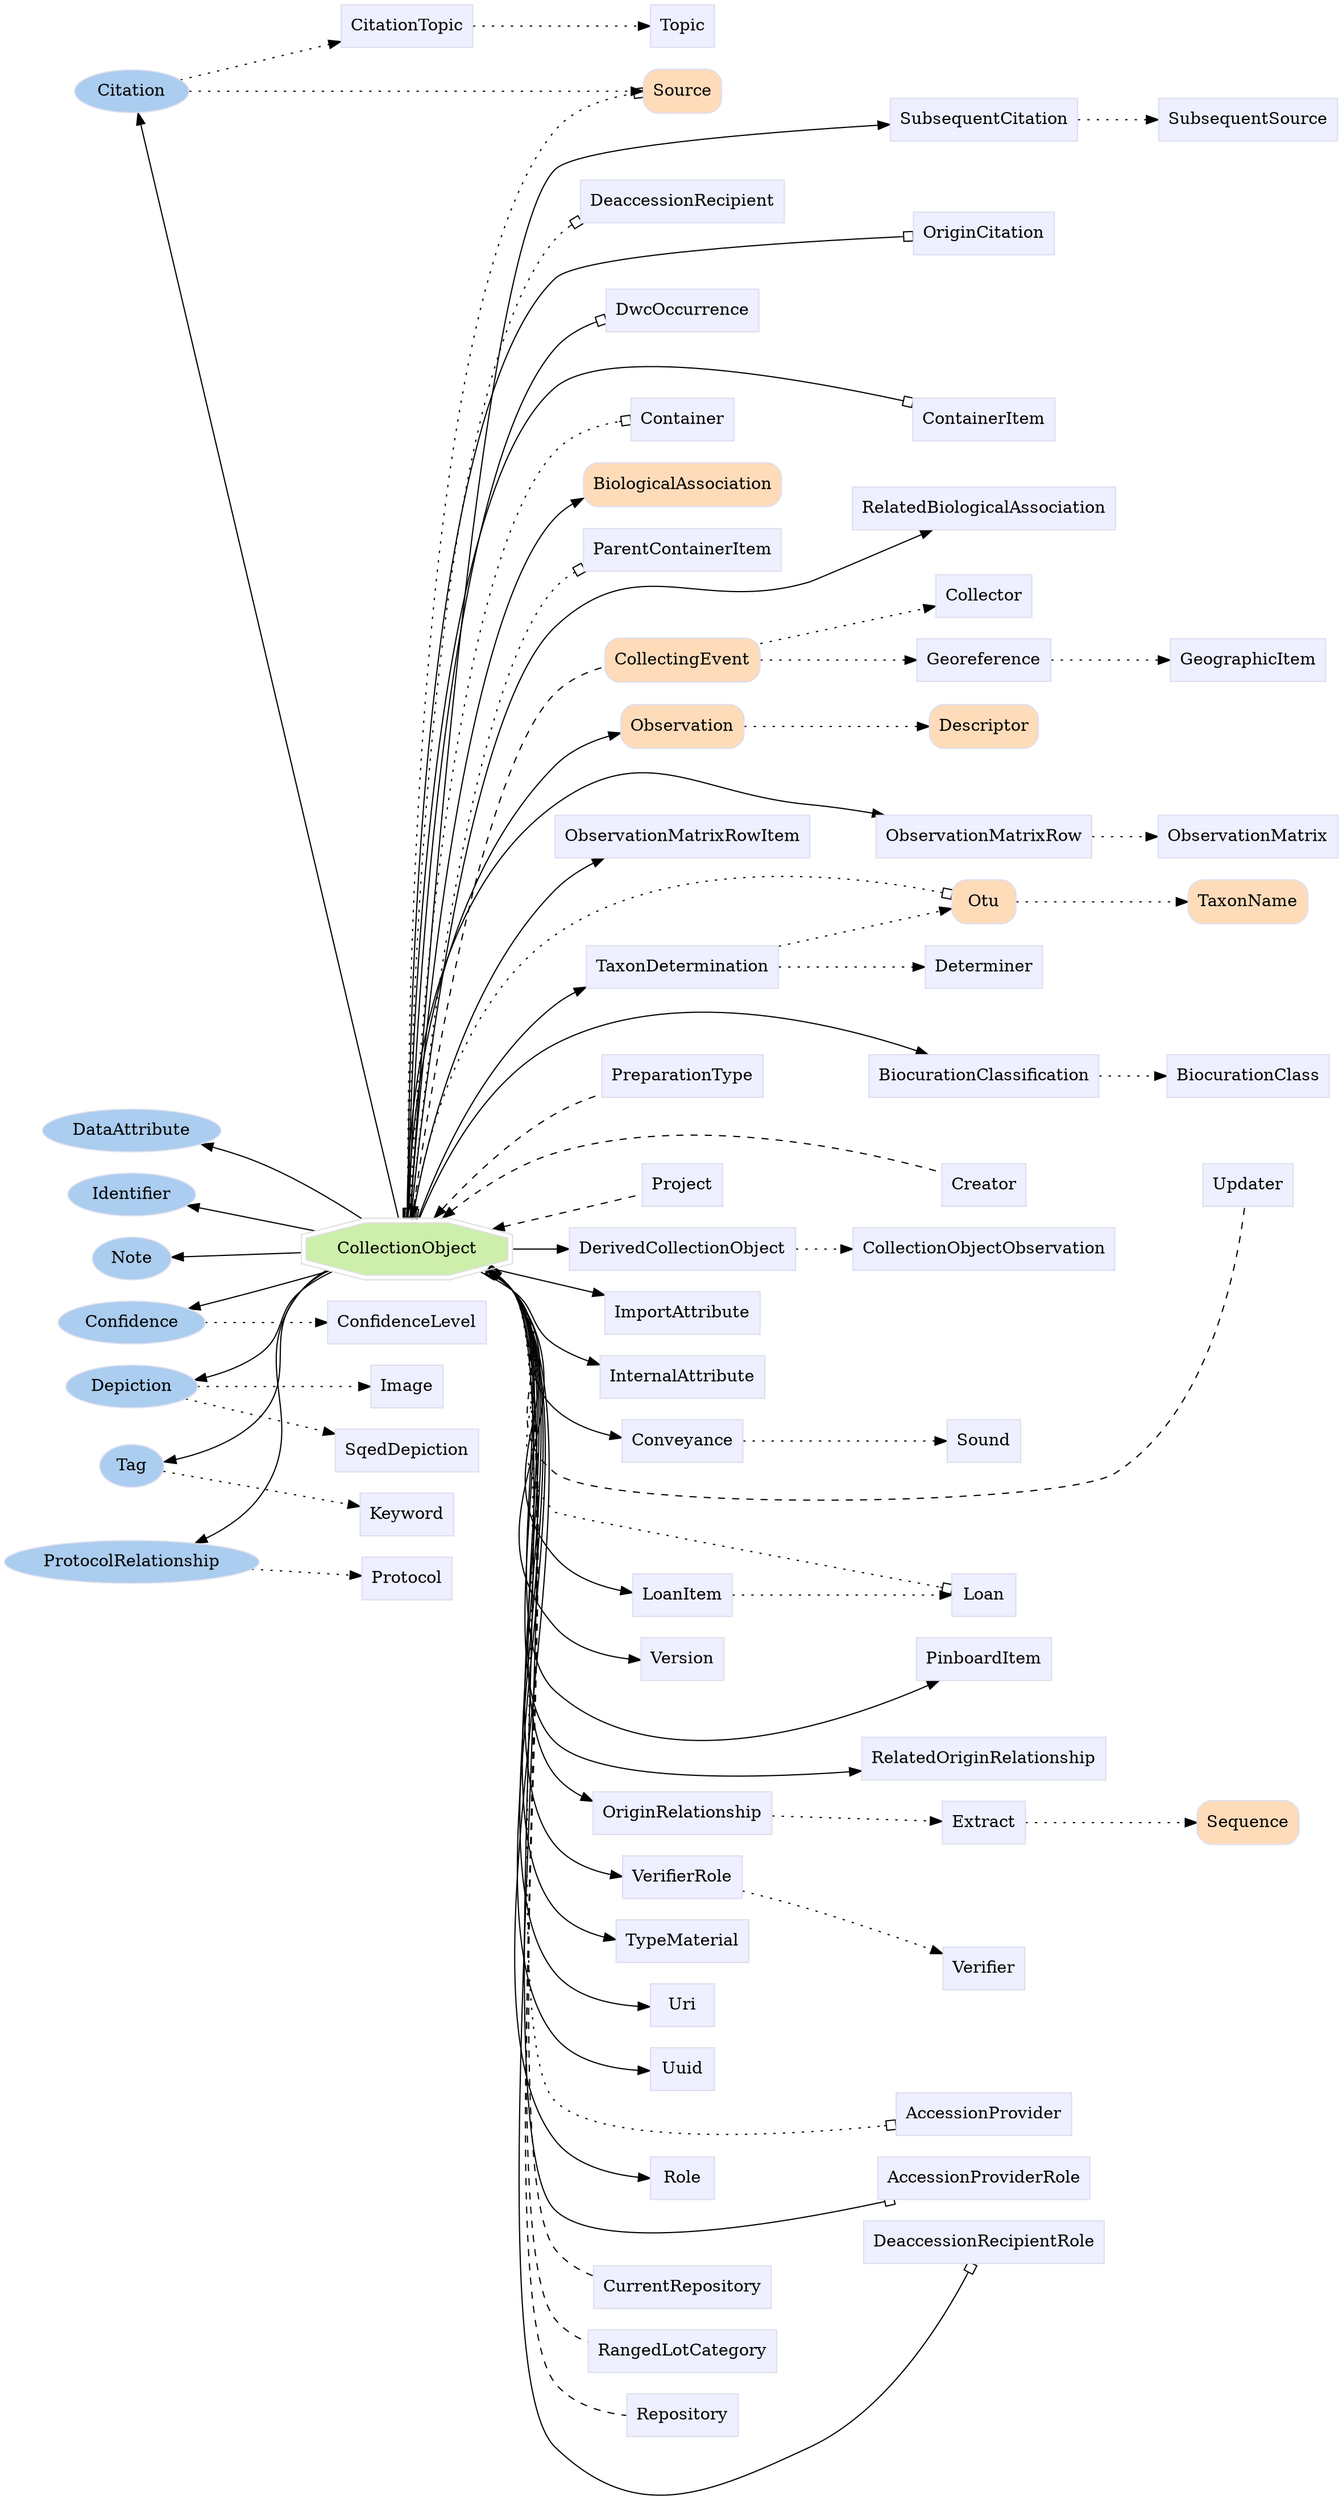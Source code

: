 digraph CollectionObject {
	graph [bb="0,0,956.59,2093.3",
		label="",
		outputorder=edgesfirst,
		rankdir=LR
	];
	node [label="\N"];
	subgraph annotator_cluster {
		graph [rank=min];
		Citation	[color="#dddeee",
			fillcolor="#abcdef",
			group=annotator,
			height=0.5,
			href="/develop/Data/models.html#citation",
			label=Citation,
			pos="88.713,2020.3",
			shape=oval,
			style=filled,
			target=_top,
			width=1.1279];
		Confidence	[color="#dddeee",
			fillcolor="#abcdef",
			group=annotator,
			height=0.5,
			href="/develop/Data/models.html#confidence",
			label=Confidence,
			pos="88.713,986.28",
			shape=oval,
			style=filled,
			target=_top,
			width=1.4833];
		DataAttribute	[color="#dddeee",
			fillcolor="#abcdef",
			group=annotator,
			height=0.5,
			href="/develop/Data/models.html#data-attribute",
			label=DataAttribute,
			pos="88.713,1148.3",
			shape=oval,
			style=filled,
			target=_top,
			width=1.7108];
		Depiction	[color="#dddeee",
			fillcolor="#abcdef",
			group=annotator,
			height=0.5,
			href="/develop/Data/models.html#depiction",
			label=Depiction,
			pos="88.713,932.28",
			shape=oval,
			style=filled,
			target=_top,
			width=1.3127];
		Identifier	[color="#dddeee",
			fillcolor="#abcdef",
			group=annotator,
			height=0.5,
			href="/develop/Data/models.html#identifier",
			label=Identifier,
			pos="88.713,1094.3",
			shape=oval,
			style=filled,
			target=_top,
			width=1.2558];
		Tag	[color="#dddeee",
			fillcolor="#abcdef",
			group=annotator,
			height=0.5,
			href="/develop/Data/models.html#tag",
			label=Tag,
			pos="88.713,865.28",
			shape=oval,
			style=filled,
			target=_top,
			width=0.75];
		Note	[color="#dddeee",
			fillcolor="#abcdef",
			group=annotator,
			height=0.5,
			href="/develop/Data/models.html#note",
			label=Note,
			pos="88.713,1040.3",
			shape=oval,
			style=filled,
			target=_top,
			width=0.80088];
		ProtocolRelationship	[color="#dddeee",
			fillcolor="#abcdef",
			group=annotator,
			height=0.5,
			href="/develop/Data/models.html#protocol-relationship",
			label=ProtocolRelationship,
			pos="88.713,784.28",
			shape=oval,
			style=filled,
			target=_top,
			width=2.4643];
	}
	subgraph core {
		CollectionObject	[color="#dedede",
			fillcolor="#cdefab",
			group=target,
			height=0.61111,
			href="/develop/Data/models.html#collection-object",
			label=CollectionObject,
			pos="297.38,1044.3",
			shape=doubleoctagon,
			style=filled,
			target=_top,
			width=2.3321];
		BiologicalAssociation	[color="#dddeee",
			fillcolor="#fedcba",
			group=core,
			height=0.51389,
			href="/develop/Data/models.html#biological-association",
			label=BiologicalAssociation,
			pos="502.59,1688.3",
			shape=Mrecord,
			style=filled,
			target=_top,
			width=1.8889];
		CollectingEvent	[color="#dddeee",
			fillcolor="#fedcba",
			group=core,
			height=0.51389,
			href="/develop/Data/models.html#collecting-event",
			label=CollectingEvent,
			pos="502.59,1540.3",
			shape=Mrecord,
			style=filled,
			target=_top,
			width=1.441];
		Observation	[color="#dddeee",
			fillcolor="#fedcba",
			group=core,
			height=0.51389,
			href="/develop/Data/models.html#observation",
			label=Observation,
			pos="502.59,1485.3",
			shape=Mrecord,
			style=filled,
			target=_top,
			width=1.1389];
		Descriptor	[color="#dddeee",
			fillcolor="#fedcba",
			group=core,
			height=0.51389,
			href="/develop/Data/models.html#descriptor",
			label=Descriptor,
			pos="712.47,1485.3",
			shape=Mrecord,
			style=filled,
			target=_top,
			width=1.0139];
		Otu	[color="#dddeee",
			fillcolor="#fedcba",
			group=core,
			height=0.51389,
			href="/develop/Data/models.html#otu",
			label=Otu,
			pos="712.47,1337.3",
			shape=Mrecord,
			style=filled,
			target=_top,
			width=0.75];
		Sequence	[color="#dddeee",
			fillcolor="#fedcba",
			group=core,
			height=0.51389,
			href="/develop/Data/models.html#sequence",
			label=Sequence,
			pos="896.84,560.28",
			shape=Mrecord,
			style=filled,
			target=_top,
			width=0.94097];
		Source	[color="#dddeee",
			fillcolor="#fedcba",
			group=core,
			height=0.51389,
			href="/develop/Data/models.html#source",
			label=Source,
			pos="502.59,2020.3",
			shape=Mrecord,
			style=filled,
			target=_top,
			width=0.75];
		TaxonName	[color="#dddeee",
			fillcolor="#fedcba",
			group=core,
			height=0.51389,
			href="/develop/Data/models.html#taxon-name",
			label=TaxonName,
			pos="896.84,1337.3",
			shape=Mrecord,
			style=filled,
			target=_top,
			width=1.1597];
	}
	subgraph supporting {
		BiocurationClassification	[color="#dddeee",
			fillcolor="#eeefff",
			group=supporting,
			height=0.5,
			href="/develop/Data/models.html#biocuration-classification",
			label=BiocurationClassification,
			pos="712.47,1190.3",
			shape=box,
			style=filled,
			target=_top,
			width=2.1389];
		BiocurationClass	[color="#dddeee",
			fillcolor="#eeefff",
			group=supporting,
			height=0.5,
			href="/develop/Data/models.html#biocuration-class",
			label=BiocurationClass,
			pos="896.84,1190.3",
			shape=box,
			style=filled,
			target=_top,
			width=1.5139];
		CitationTopic	[color="#dddeee",
			fillcolor="#eeefff",
			group=supporting,
			height=0.5,
			href="/develop/Data/models.html#citation-topic",
			label=CitationTopic,
			pos="297.38,2075.3",
			shape=box,
			style=filled,
			target=_top,
			width=1.2639];
		DerivedCollectionObject	[color="#dddeee",
			fillcolor="#eeefff",
			group=supporting,
			height=0.5,
			href="/develop/Data/models.html#derived-collection-object",
			label=DerivedCollectionObject,
			pos="502.59,1044.3",
			shape=box,
			style=filled,
			target=_top,
			width=2.1076];
		CollectionObjectObservation	[color="#dddeee",
			fillcolor="#eeefff",
			group=supporting,
			height=0.5,
			href="/develop/Data/models.html#collection-object-observation",
			label=CollectionObjectObservation,
			pos="712.47,1044.3",
			shape=box,
			style=filled,
			target=_top,
			width=2.4201];
		Collector	[color="#dddeee",
			fillcolor="#eeefff",
			group=supporting,
			height=0.5,
			href="/develop/Data/models.html#collector",
			label=Collector,
			pos="712.47,1594.3",
			shape=box,
			style=filled,
			target=_top,
			width=0.92014];
		ConfidenceLevel	[color="#dddeee",
			fillcolor="#eeefff",
			group=supporting,
			height=0.5,
			href="/develop/Data/models.html#confidence-level",
			label=ConfidenceLevel,
			pos="297.38,986.28",
			shape=box,
			style=filled,
			target=_top,
			width=1.5139];
		Conveyance	[color="#dddeee",
			fillcolor="#eeefff",
			group=supporting,
			height=0.5,
			href="/develop/Data/models.html#conveyance",
			label=Conveyance,
			pos="502.59,882.28",
			shape=box,
			style=filled,
			target=_top,
			width=1.1493];
		TaxonDetermination	[color="#dddeee",
			fillcolor="#eeefff",
			group=supporting,
			height=0.5,
			href="/develop/Data/models.html#taxon-determination",
			label=TaxonDetermination,
			pos="502.59,1282.3",
			shape=box,
			style=filled,
			target=_top,
			width=1.7951];
		Determiner	[color="#dddeee",
			fillcolor="#eeefff",
			group=supporting,
			height=0.5,
			href="/develop/Data/models.html#determiner",
			label=Determiner,
			pos="712.47,1282.3",
			shape=box,
			style=filled,
			target=_top,
			width=1.0868];
		OriginRelationship	[color="#dddeee",
			fillcolor="#eeefff",
			group=supporting,
			height=0.5,
			href="/develop/Data/models.html#origin-relationship",
			label=OriginRelationship,
			pos="502.59,568.28",
			shape=box,
			style=filled,
			target=_top,
			width=1.6597];
		Extract	[color="#dddeee",
			fillcolor="#eeefff",
			group=supporting,
			height=0.5,
			href="/develop/Data/models.html#extract",
			label=Extract,
			pos="712.47,560.28",
			shape=box,
			style=filled,
			target=_top,
			width=0.76389];
		Georeference	[color="#dddeee",
			fillcolor="#eeefff",
			group=supporting,
			height=0.5,
			href="/develop/Data/models.html#georeference",
			label=Georeference,
			pos="712.47,1540.3",
			shape=box,
			style=filled,
			target=_top,
			width=1.2326];
		GeographicItem	[color="#dddeee",
			fillcolor="#eeefff",
			group=supporting,
			height=0.5,
			href="/develop/Data/models.html#geographic-item",
			label=GeographicItem,
			pos="896.84,1540.3",
			shape=box,
			style=filled,
			target=_top,
			width=1.4514];
		Image	[color="#dddeee",
			fillcolor="#eeefff",
			group=supporting,
			height=0.5,
			href="/develop/Data/models.html#image",
			label=Image,
			pos="297.38,932.28",
			shape=box,
			style=filled,
			target=_top,
			width=0.75];
		ImportAttribute	[color="#dddeee",
			fillcolor="#eeefff",
			group=supporting,
			height=0.5,
			href="/develop/Data/models.html#import-attribute",
			label=ImportAttribute,
			pos="502.59,990.28",
			shape=box,
			style=filled,
			target=_top,
			width=1.4201];
		InternalAttribute	[color="#dddeee",
			fillcolor="#eeefff",
			group=supporting,
			height=0.5,
			href="/develop/Data/models.html#internal-attribute",
			label=InternalAttribute,
			pos="502.59,936.28",
			shape=box,
			style=filled,
			target=_top,
			width=1.4826];
		Keyword	[color="#dddeee",
			fillcolor="#eeefff",
			group=supporting,
			height=0.5,
			href="/develop/Data/models.html#keyword",
			label=Keyword,
			pos="297.38,824.28",
			shape=box,
			style=filled,
			target=_top,
			width=0.92014];
		LoanItem	[color="#dddeee",
			fillcolor="#eeefff",
			group=supporting,
			height=0.5,
			href="/develop/Data/models.html#loan-item",
			label=LoanItem,
			pos="502.59,752.28",
			shape=box,
			style=filled,
			target=_top,
			width=0.96181];
		Loan	[color="#dddeee",
			fillcolor="#eeefff",
			group=supporting,
			height=0.5,
			href="/develop/Data/models.html#loan",
			label=Loan,
			pos="712.47,752.28",
			shape=box,
			style=filled,
			target=_top,
			width=0.75];
		ObservationMatrixRow	[color="#dddeee",
			fillcolor="#eeefff",
			group=supporting,
			height=0.5,
			href="/develop/Data/models.html#observation-matrix-row",
			label=ObservationMatrixRow,
			pos="712.47,1392.3",
			shape=box,
			style=filled,
			target=_top,
			width=2.0139];
		ObservationMatrix	[color="#dddeee",
			fillcolor="#eeefff",
			group=supporting,
			height=0.5,
			href="/develop/Data/models.html#observation-matrix",
			label=ObservationMatrix,
			pos="896.84,1392.3",
			shape=box,
			style=filled,
			target=_top,
			width=1.6597];
		ObservationMatrixRowItem	[color="#dddeee",
			fillcolor="#eeefff",
			group=supporting,
			height=0.5,
			href="/develop/Data/models.html#observation-matrix-row-item",
			label=ObservationMatrixRowItem,
			pos="502.59,1392.3",
			shape=box,
			style=filled,
			target=_top,
			width=2.3681];
		PinboardItem	[color="#dddeee",
			fillcolor="#eeefff",
			group=supporting,
			height=0.5,
			href="/develop/Data/models.html#pinboard-item",
			label=PinboardItem,
			pos="712.47,698.28",
			shape=box,
			style=filled,
			target=_top,
			width=1.2535];
		Protocol	[color="#dddeee",
			fillcolor="#eeefff",
			group=supporting,
			height=0.5,
			href="/develop/Data/models.html#protocol",
			label=Protocol,
			pos="297.38,770.28",
			shape=box,
			style=filled,
			target=_top,
			width=0.85764];
		RelatedBiologicalAssociation	[color="#dddeee",
			fillcolor="#eeefff",
			group=supporting,
			height=0.5,
			href="/develop/Data/models.html#related-biological-association",
			label=RelatedBiologicalAssociation,
			pos="712.47,1668.3",
			shape=box,
			style=filled,
			target=_top,
			width=2.4618];
		RelatedOriginRelationship	[color="#dddeee",
			fillcolor="#eeefff",
			group=supporting,
			height=0.5,
			href="/develop/Data/models.html#related-origin-relationship",
			label=RelatedOriginRelationship,
			pos="712.47,614.28",
			shape=box,
			style=filled,
			target=_top,
			width=2.2326];
		Role	[color="#dddeee",
			fillcolor="#eeefff",
			group=supporting,
			height=0.5,
			href="/develop/Data/models.html#role",
			label=Role,
			pos="502.59,260.28",
			shape=box,
			style=filled,
			target=_top,
			width=0.75];
		Sound	[color="#dddeee",
			fillcolor="#eeefff",
			group=supporting,
			height=0.5,
			href="/develop/Data/models.html#sound",
			label=Sound,
			pos="712.47,882.28",
			shape=box,
			style=filled,
			target=_top,
			width=0.75];
		SqedDepiction	[color="#dddeee",
			fillcolor="#eeefff",
			group=supporting,
			height=0.5,
			href="/develop/Data/models.html#sqed-depiction",
			label=SqedDepiction,
			pos="297.38,878.28",
			shape=box,
			style=filled,
			target=_top,
			width=1.3368];
		SubsequentCitation	[color="#dddeee",
			fillcolor="#eeefff",
			group=supporting,
			height=0.5,
			href="/develop/Data/models.html#subsequent-citation",
			label=SubsequentCitation,
			pos="712.47,1996.3",
			shape=box,
			style=filled,
			target=_top,
			width=1.691];
		SubsequentSource	[color="#dddeee",
			fillcolor="#eeefff",
			group=supporting,
			height=0.5,
			href="/develop/Data/models.html#subsequent-source",
			label=SubsequentSource,
			pos="896.84,1996.3",
			shape=box,
			style=filled,
			target=_top,
			width=1.6076];
		Topic	[color="#dddeee",
			fillcolor="#eeefff",
			group=supporting,
			height=0.5,
			href="/develop/Data/models.html#topic",
			label=Topic,
			pos="502.59,2075.3",
			shape=box,
			style=filled,
			target=_top,
			width=0.75];
		TypeMaterial	[color="#dddeee",
			fillcolor="#eeefff",
			group=supporting,
			height=0.5,
			href="/develop/Data/models.html#type-material",
			label=TypeMaterial,
			pos="502.59,460.28",
			shape=box,
			style=filled,
			target=_top,
			width=1.2535];
		Uri	[color="#dddeee",
			fillcolor="#eeefff",
			group=supporting,
			height=0.5,
			href="/develop/Data/models.html#uri",
			label=Uri,
			pos="502.59,406.28",
			shape=box,
			style=filled,
			target=_top,
			width=0.75];
		Uuid	[color="#dddeee",
			fillcolor="#eeefff",
			group=supporting,
			height=0.5,
			href="/develop/Data/models.html#uuid",
			label=Uuid,
			pos="502.59,352.28",
			shape=box,
			style=filled,
			target=_top,
			width=0.75];
		VerifierRole	[color="#dddeee",
			fillcolor="#eeefff",
			group=supporting,
			height=0.5,
			href="/develop/Data/models.html#verifier-role",
			label=VerifierRole,
			pos="502.59,514.28",
			shape=box,
			style=filled,
			target=_top,
			width=1.1493];
		Verifier	[color="#dddeee",
			fillcolor="#eeefff",
			group=supporting,
			height=0.5,
			href="/develop/Data/models.html#verifier",
			label=Verifier,
			pos="712.47,437.28",
			shape=box,
			style=filled,
			target=_top,
			width=0.79514];
		Version	[color="#dddeee",
			fillcolor="#eeefff",
			group=supporting,
			height=0.5,
			href="/develop/Data/models.html#version",
			label=Version,
			pos="502.59,698.28",
			shape=box,
			style=filled,
			target=_top,
			width=0.79514];
		Creator	[color="#dddeee",
			fillcolor="#eeefff",
			group=supporting,
			height=0.5,
			href="/develop/Data/models.html#creator",
			label=Creator,
			pos="712.47,1098.3",
			shape=box,
			style=filled,
			target=_top,
			width=0.78472];
		CurrentRepository	[color="#dddeee",
			fillcolor="#eeefff",
			group=supporting,
			height=0.5,
			href="/develop/Data/models.html#current-repository",
			label=CurrentRepository,
			pos="502.59,168.28",
			shape=box,
			style=filled,
			target=_top,
			width=1.6181];
		PreparationType	[color="#dddeee",
			fillcolor="#eeefff",
			group=supporting,
			height=0.5,
			href="/develop/Data/models.html#preparation-type",
			label=PreparationType,
			pos="502.59,1190.3",
			shape=box,
			style=filled,
			target=_top,
			width=1.4722];
		Project	[color="#dddeee",
			fillcolor="#eeefff",
			group=supporting,
			height=0.5,
			href="/develop/Data/models.html#project",
			label=Project,
			pos="502.59,1098.3",
			shape=box,
			style=filled,
			target=_top,
			width=0.75347];
		RangedLotCategory	[color="#dddeee",
			fillcolor="#eeefff",
			group=supporting,
			height=0.5,
			href="/develop/Data/models.html#ranged-lot-category",
			label=RangedLotCategory,
			pos="502.59,114.28",
			shape=box,
			style=filled,
			target=_top,
			width=1.7431];
		Repository	[color="#dddeee",
			fillcolor="#eeefff",
			group=supporting,
			height=0.5,
			href="/develop/Data/models.html#repository",
			label=Repository,
			pos="502.59,60.282",
			shape=box,
			style=filled,
			target=_top,
			width=1.0451];
		Updater	[color="#dddeee",
			fillcolor="#eeefff",
			group=supporting,
			height=0.5,
			href="/develop/Data/models.html#updater",
			label=Updater,
			pos="896.84,1098.3",
			shape=box,
			style=filled,
			target=_top,
			width=0.82639];
		AccessionProvider	[color="#dddeee",
			fillcolor="#eeefff",
			group=supporting,
			height=0.5,
			href="/develop/Data/models.html#accession-provider",
			label=AccessionProvider,
			pos="712.47,314.28",
			shape=box,
			style=filled,
			target=_top,
			width=1.6389];
		AccessionProviderRole	[color="#dddeee",
			fillcolor="#eeefff",
			group=supporting,
			height=0.5,
			href="/develop/Data/models.html#accession-provider-role",
			label=AccessionProviderRole,
			pos="712.47,260.28",
			shape=box,
			style=filled,
			target=_top,
			width=1.9931];
		Container	[color="#dddeee",
			fillcolor="#eeefff",
			group=supporting,
			height=0.5,
			href="/develop/Data/models.html#container",
			label=Container,
			pos="502.59,1743.3",
			shape=box,
			style=filled,
			target=_top,
			width=0.96181];
		ContainerItem	[color="#dddeee",
			fillcolor="#eeefff",
			group=supporting,
			height=0.5,
			href="/develop/Data/models.html#container-item",
			label=ContainerItem,
			pos="712.47,1743.3",
			shape=box,
			style=filled,
			target=_top,
			width=1.316];
		DeaccessionRecipient	[color="#dddeee",
			fillcolor="#eeefff",
			group=supporting,
			height=0.5,
			href="/develop/Data/models.html#deaccession-recipient",
			label=DeaccessionRecipient,
			pos="502.59,1927.3",
			shape=box,
			style=filled,
			target=_top,
			width=1.8785];
		DeaccessionRecipientRole	[color="#dddeee",
			fillcolor="#eeefff",
			group=supporting,
			height=0.5,
			href="/develop/Data/models.html#deaccession-recipient-role",
			label=DeaccessionRecipientRole,
			pos="712.47,206.28",
			shape=box,
			style=filled,
			target=_top,
			width=2.2326];
		DwcOccurrence	[color="#dddeee",
			fillcolor="#eeefff",
			group=supporting,
			height=0.5,
			href="/develop/Data/models.html#dwc-occurrence",
			label=DwcOccurrence,
			pos="502.59,1835.3",
			shape=box,
			style=filled,
			target=_top,
			width=1.441];
		OriginCitation	[color="#dddeee",
			fillcolor="#eeefff",
			group=supporting,
			height=0.5,
			href="/develop/Data/models.html#origin-citation",
			label=OriginCitation,
			pos="712.47,1911.3",
			shape=box,
			style=filled,
			target=_top,
			width=1.316];
		ParentContainerItem	[color="#dddeee",
			fillcolor="#eeefff",
			group=supporting,
			height=0.5,
			href="/develop/Data/models.html#parent-container-item",
			label=ParentContainerItem,
			pos="502.59,1633.3",
			shape=box,
			style=filled,
			target=_top,
			width=1.7951];
	}
	Citation -> Source	[pos="e,475.11,2020.3 129.58,2020.3 209.08,2020.3 386.35,2020.3 463.97,2020.3",
		style=dotted];
	Citation -> CitationTopic	[pos="e,251.56,2063.4 124.31,2029.5 156.1,2037.9 203.78,2050.6 240.9,2060.5",
		style=dotted];
	Confidence -> ConfidenceLevel	[pos="e,242.71,986.28 142.4,986.28 169.53,986.28 202.86,986.28 231.56,986.28",
		style=dotted];
	Depiction -> Image	[pos="e,270.11,932.28 136.35,932.28 173.31,932.28 224.27,932.28 258.68,932.28",
		style=dotted];
	Depiction -> SqedDepiction	[pos="e,248.98,890.67 128.59,922.12 159.4,914.07 202.93,902.7 237.94,893.55",
		style=dotted];
	Tag -> Keyword	[pos="e,264.04,830.7 115.06,860.25 149.34,853.45 211.02,841.22 252.81,832.93",
		style=dotted];
	ProtocolRelationship -> Protocol	[pos="e,266.4,772.31 173.48,778.61 201.62,776.7 231.77,774.66 255.17,773.07",
		style=dotted];
	CollectionObject -> Citation	[pos="e,93.567,2002.1 291.69,1066.5 264.46,1195.1 126.92,1844.6 95.923,1991"];
	CollectionObject -> Confidence	[pos="e,130.54,997.74 237.64,1027.8 207.29,1019.3 170.61,1009 141.36,1000.8"];
	CollectionObject -> DataAttribute	[pos="e,136.13,1136.6 266.92,1066.7 243.62,1083.5 209.75,1106.2 177.43,1121.3 167.78,1125.8 157.2,1129.8 146.82,1133.2"];
	CollectionObject -> Depiction	[pos="e,132.6,939.29 237.68,1027.7 229.05,1023.8 220.66,1019 213.43,1013.3 190.82,995.37 200.55,976.52 177.43,959.28 167.45,951.84 155.4,\
946.43 143.47,942.5"];
	CollectionObject -> Identifier	[pos="e,128.1,1085 232.62,1059.7 202.56,1067 167.24,1075.5 139.23,1082.3"];
	CollectionObject -> Tag	[pos="e,114.53,870.8 234.55,1028.4 226.74,1024.4 219.4,1019.5 213.43,1013.3 178.3,976.87 211.26,942.91 177.43,905.28 163.78,890.1 143.22,\
880.3 125.44,874.21"];
	CollectionObject -> Note	[pos="e,118.02,1040.8 213.16,1042.7 184.24,1042.1 153.13,1041.5 129.38,1041"];
	CollectionObject -> ProtocolRelationship	[pos="e,130.39,800.51 233.44,1028.8 225.89,1024.8 218.93,1019.7 213.43,1013.3 161.79,952.96 222.98,903.33 177.43,838.28 168.1,824.96 154.33,\
814.29 140.46,806.07"];
	CollectionObject -> BiologicalAssociation	[pos="e,434.37,1673.7 299.72,1066.5 306.15,1165.7 336.87,1568.6 417.34,1660.3 419.66,1662.9 422.23,1665.3 424.99,1667.5"];
	CollectionObject -> CollectingEvent	[dir=back,
		pos="s,301.2,1066.6 302.71,1077.9 315.74,1174.2 357.37,1447.8 417.34,1512.3 426.16,1521.8 438.26,1528 450.55,1532.2",
		style=dashed];
	CollectionObject -> Observation	[pos="e,461.15,1477.5 298.37,1066.5 299.54,1133.8 312.05,1337.1 417.34,1452.3 426.2,1462 438.24,1468.8 450.45,1473.7"];
	CollectionObject -> Otu	[arrowhead=obox,
		arrowtail=obox,
		dir=both,
		pos="s,300.98,1066.8 e,685.31,1342.8 302.53,1077.1 311.73,1134.8 339.56,1253.5 417.34,1309.3 495.02,1365 615.42,1354.4 675.22,1344.6",
		style=dotted];
	CollectionObject -> Source	[arrowhead=obox,
		arrowtail=obox,
		dir=both,
		pos="s,298.21,1066.4 e,475.3,2017.1 298.18,1076.7 297.85,1225.4 303.49,1841 417.34,1987.3 428.96,2002.2 448.28,2010.4 465.49,2014.9",
		style=dotted];
	CollectionObject -> BiocurationClassification	[pos="e,666.91,1208.8 305.92,1066.7 320.4,1105.8 356.21,1185.1 417.34,1217.3 492.8,1257 594.31,1233.7 656.2,1212.5"];
	CollectionObject -> DerivedCollectionObject	[pos="e,426.31,1044.3 381.62,1044.3 392.6,1044.3 403.88,1044.3 414.92,1044.3"];
	CollectionObject -> Conveyance	[pos="e,461.14,887.4 360.16,1028.4 367.98,1024.4 375.33,1019.4 381.34,1013.3 415.5,978.28 382.36,943.47 417.34,909.28 426.34,900.49 438.21,\
894.56 450.19,890.56"];
	CollectionObject -> TaxonDetermination	[pos="e,438.59,1264 305.54,1066.5 320.04,1108.2 356.8,1198.8 417.34,1250.3 420.89,1253.3 424.76,1256.1 428.82,1258.6"];
	CollectionObject -> OriginRelationship	[pos="e,442.4,580.98 362.84,1029 369.96,1024.9 376.41,1019.8 381.34,1013.3 437.1,939.95 361.78,673.77 417.34,600.28 421.55,594.71 426.86,\
590.11 432.74,586.31"];
	CollectionObject -> ImportAttribute	[pos="e,451.13,1003.7 359.08,1028.2 384.65,1021.4 414.37,1013.5 440.03,1006.6"];
	CollectionObject -> InternalAttribute	[pos="e,448.77,947.53 356.48,1027.6 365.28,1023.7 373.89,1019 381.34,1013.3 403.1,996.66 395.19,979.38 417.34,963.28 423.68,958.68 430.83,\
954.84 438.22,951.64"];
	CollectionObject -> LoanItem	[pos="e,467.67,756.92 362.02,1028.9 369.37,1024.8 376.09,1019.7 381.34,1013.3 446.49,933.47 352.41,864.27 417.34,784.28 427.16,772.18 \
442.1,764.65 456.68,759.97"];
	CollectionObject -> Loan	[arrowhead=obox,
		arrowtail=obox,
		dir=both,
		pos="s,361.43,1028.9 e,685.08,758.16 370.25,1023.4 374.35,1020.5 378.11,1017.1 381.34,1013.3 436.97,947.2 357.72,884.79 417.34,822.28 \
421.85,817.55 597.61,777.76 675.24,760.37",
		style=dotted];
	CollectionObject -> ObservationMatrixRow	[pos="e,639.68,1409.5 302,1066.7 314.46,1140.9 358.09,1375.9 417.34,1419.3 449.93,1443.1 553.75,1427.4 628.82,1411.8"];
	CollectionObject -> ObservationMatrixRowItem	[pos="e,454.65,1374 301.84,1066.7 311.2,1120.9 341.64,1260.5 417.34,1346.3 425.03,1355 434.78,1362.4 444.9,1368.5"];
	CollectionObject -> PinboardItem	[pos="e,675.4,679.93 362.33,1029.1 369.63,1025 376.26,1019.8 381.34,1013.3 428.14,952.87 360.55,722.41 417.34,671.28 485.21,610.18 600.99,\
647.16 665.18,675.32"];
	CollectionObject -> RelatedBiologicalAssociation	[pos="e,677.1,1649.9 300.34,1066.5 308.72,1156.8 344.55,1494.4 417.34,1567.3 472.27,1622.3 514.68,1580 587.84,1606.3 603.51,1611.9 638.47,\
1629.6 667.23,1644.7"];
	CollectionObject -> RelatedOriginRelationship	[pos="e,631.85,608.61 362.39,1029.1 369.68,1025.1 376.29,1019.9 381.34,1013.3 432.81,946.13 356.72,693.3 417.34,634.28 445.38,606.99 544.85,\
605.16 620.42,608.12"];
	CollectionObject -> Role	[pos="e,475.34,262.77 363.07,1029.1 370.16,1025 376.53,1019.9 381.34,1013.3 476.05,883.8 322.98,422.02 417.34,292.28 428.29,277.23 447.25,\
269.26 464.42,265.04"];
	CollectionObject -> SubsequentCitation	[pos="e,651.37,1991.6 299.72,1066.7 307.85,1200.6 352.67,1888.8 417.34,1954.3 432.79,1969.9 558.1,1983.4 640.1,1990.6"];
	CollectionObject -> TypeMaterial	[pos="e,457.3,464.45 362.96,1029 370.06,1025 376.47,1019.8 381.34,1013.3 451.38,919.36 345.09,579.52 417.34,487.28 424.66,477.94 435.24,\
471.77 446.45,467.72"];
	CollectionObject -> Uri	[pos="e,475.12,407.24 363,1029.1 370.09,1025 376.49,1019.8 381.34,1013.3 458.21,909.52 338.03,535.19 417.34,433.28 428.38,419.1 446.92,\
412.24 463.81,408.97"];
	CollectionObject -> Uuid	[pos="e,475.1,353.22 363.03,1029.1 370.12,1025 376.51,1019.8 381.34,1013.3 465.04,899.67 330.97,490.88 417.34,379.28 428.34,365.07 446.88,\
358.21 463.78,354.95"];
	CollectionObject -> VerifierRole	[pos="e,460.86,517.67 362.91,1029 370.02,1024.9 376.44,1019.8 381.34,1013.3 444.55,929.2 352.15,623.84 417.34,541.28 425.44,531.03 437.46,\
524.61 449.9,520.6"];
	CollectionObject -> Version	[pos="e,473.83,699.69 362.21,1029 369.53,1024.9 376.19,1019.8 381.34,1013.3 461.32,912.07 334.98,824.56 417.34,725.28 428.5,711.83 446.37,\
705.01 462.79,701.57"];
	CollectionObject -> Creator	[dir=back,
		pos="s,321.61,1066.5 330.34,1073.9 352.81,1092.7 384.6,1115.2 417.34,1125.3 511.92,1154.4 631.07,1124.3 683.98,1107.7",
		style=dashed];
	CollectionObject -> CurrentRepository	[dir=back,
		pos="s,363.11,1029.2 372.5,1022.6 375.81,1019.9 378.8,1016.8 381.34,1013.3 487.7,867.02 311.38,346.83 417.34,200.28 424.03,191.03 433.76,\
184.45 444.25,179.77",
		style=dashed];
	CollectionObject -> PreparationType	[dir=back,
		pos="s,316.49,1066.3 323.9,1074.8 346.33,1100 381,1135.3 417.34,1158.3 427.13,1164.5 438.3,1169.7 449.23,1174.1",
		style=dashed];
	CollectionObject -> Project	[dir=back,
		pos="s,359.08,1060.4 370.16,1063.4 406.52,1073 448.46,1084.2 475,1091.2",
		style=dashed];
	CollectionObject -> RangedLotCategory	[dir=back,
		pos="s,363.13,1029.2 372.51,1022.7 375.82,1019.9 378.8,1016.8 381.34,1013.3 438.25,934.77 358.58,218.42 417.34,141.28 423.11,133.71 431.03,\
128.22 439.71,124.25",
		style=dashed];
	CollectionObject -> Repository	[dir=back,
		pos="s,363.14,1029.2 372.52,1022.7 375.82,1019.9 378.81,1016.8 381.34,1013.3 441.67,929.84 355.05,169.27 417.34,87.282 428.4,72.728 447.38,\
65.871 464.53,62.699",
		style=dashed];
	CollectionObject -> Updater	[dir=back,
		pos="s,361.2,1028.7 370.74,1022.8 374.62,1020 378.21,1016.9 381.34,1013.3 428.76,959.07 361.04,900.2 417.34,855.28 484,802.1 730.68,807.17 \
801.09,855.28 878.1,907.91 892.53,1033.2 895.22,1080.1",
		style=dashed];
	CollectionObject -> AccessionProvider	[arrowhead=obox,
		arrowtail=obox,
		dir=both,
		pos="s,363.06,1029.1 e,653.28,307.65 371.58,1023.3 375.25,1020.4 378.56,1017.1 381.34,1013.3 426.61,951.55 362.81,379.01 417.34,325.28 \
448.08,294.99 566.31,299.89 643.19,306.72",
		style=dotted];
	CollectionObject -> AccessionProviderRole	[arrowhead=obox,
		arrowtail=obox,
		dir=both,
		pos="s,363.09,1029.1 e,640.42,241.96 371.61,1023.4 375.27,1020.4 378.57,1017.1 381.34,1013.3 432.43,943.16 354.6,293.2 417.34,233.28 \
446.93,205.02 553.93,222.49 630.32,239.65"];
	CollectionObject -> Container	[arrowhead=obox,
		arrowtail=obox,
		dir=both,
		pos="s,299.32,1066.7 e,467.49,1740.6 299.82,1077.2 305.75,1198.4 332.22,1618.8 417.34,1716.3 427.52,1727.9 442.74,1734.6 457.45,1738.4",
		style=dotted];
	CollectionObject -> ContainerItem	[arrowhead=obox,
		arrowtail=obox,
		dir=both,
		pos="s,298.36,1066.5 e,674.81,1761.6 298.42,1076.9 299.32,1206.1 309.99,1679.1 417.34,1770.3 486.85,1829.3 601.76,1793.3 665.42,1765.8"];
	CollectionObject -> DeaccessionRecipient	[arrowhead=obox,
		arrowtail=obox,
		dir=both,
		pos="s,298.52,1066.6 e,434.8,1910.1 298.64,1077.1 300.37,1217.4 313.75,1765.4 417.34,1895.3 419.96,1898.6 422.95,1901.5 426.21,1904.1",
		style=dotted];
	CollectionObject -> DeaccessionRecipientRole	[arrowhead=obox,
		arrowtail=obox,
		dir=both,
		pos="s,363.15,1029.2 e,704.99,187.97 371.65,1023.4 375.3,1020.5 378.59,1017.1 381.34,1013.3 445.09,924.91 338.89,108.9 417.34,33.282 \
471.9,-19.308 520.46,-1.3858 587.84,33.282 647.3,63.875 684.51,137.8 701.19,178.41"];
	CollectionObject -> DwcOccurrence	[arrowhead=obox,
		arrowtail=obox,
		dir=both,
		pos="s,298.95,1066.8 e,450.25,1825.3 299.25,1076.9 303.34,1207.2 324.57,1688.9 417.34,1803.3 423.56,1810.9 431.83,1816.8 440.76,1821.2"];
	CollectionObject -> OriginCitation	[arrowhead=obox,
		arrowtail=obox,
		dir=both,
		pos="s,298.24,1066.5 e,664.78,1906.5 298.22,1076.8 298.24,1214.6 305.64,1748.2 417.34,1862.3 433.73,1879 573.99,1896.6 654.76,1905.4"];
	CollectionObject -> ParentContainerItem	[arrowhead=obox,
		arrowtail=obox,
		dir=both,
		pos="s,300.34,1066.7 e,437.7,1617.2 301.29,1076.9 311.39,1183.7 348.24,1520.7 417.34,1601.3 420.76,1605.3 424.72,1608.7 429.03,1611.8",
		style=dotted];
	BiologicalAssociation -> RelatedBiologicalAssociation	[pos="e,623.49,1676.7 571.08,1681.8 584.27,1680.5 598.36,1679.2 612.33,1677.8",
		style=invis];
	CollectingEvent -> Collector	[pos="e,679.03,1585.9 554.71,1553.6 589.44,1562.6 634.9,1574.4 667.91,1583",
		style=dotted];
	CollectingEvent -> Georeference	[pos="e,667.93,1540.3 554.71,1540.3 585.65,1540.3 625.1,1540.3 656.68,1540.3",
		style=dotted];
	Observation -> Descriptor	[pos="e,675.67,1485.3 543.67,1485.3 578.16,1485.3 627.98,1485.3 664.37,1485.3",
		style=dotted];
	Observation -> ObservationMatrix	[pos="e,836.62,1409.8 543.91,1475.7 567.24,1470.2 597.17,1463.2 623.84,1457.3 702.47,1439.7 722.92,1438.8 801.09,1419.3 809.11,1417.3 \
817.48,1415.1 825.78,1412.8",
		style=invis];
	Otu -> TaxonName	[pos="e,854.61,1337.3 739.6,1337.3 766.59,1337.3 809.44,1337.3 843.45,1337.3",
		style=dotted];
	Source -> SubsequentCitation	[pos="e,651.4,2003.2 529.92,2017.2 557.56,2014.1 602.22,2008.9 640.33,2004.5",
		style=invis];
	Source -> OriginCitation	[pos="e,676.34,1929.7 529.92,2006.5 564.16,1988.5 624.52,1956.9 666.18,1935",
		style=invis];
	BiocurationClassification -> BiocurationClass	[pos="e,842.03,1190.3 789.75,1190.3 803.34,1190.3 817.38,1190.3 830.63,1190.3",
		style=dotted];
	CitationTopic -> Topic	[pos="e,475.2,2075.3 343.23,2075.3 379.41,2075.3 429.71,2075.3 463.85,2075.3",
		style=dotted];
	DerivedCollectionObject -> CollectionObjectObservation	[pos="e,625.1,1044.3 578.93,1044.3 590.29,1044.3 602.14,1044.3 613.89,1044.3",
		style=dotted];
	Conveyance -> Sound	[pos="e,685.15,882.28 544.17,882.28 581.8,882.28 637.36,882.28 673.98,882.28",
		style=dotted];
	TaxonDetermination -> Otu	[pos="e,685.06,1330.3 567.66,1299.2 602.52,1308.5 644.43,1319.5 673.99,1327.4",
		style=dotted];
	TaxonDetermination -> Determiner	[pos="e,673.01,1282.3 567.66,1282.3 597.96,1282.3 633.59,1282.3 661.8,1282.3",
		style=dotted];
	OriginRelationship -> Extract	[pos="e,684.54,561.32 562.6,566.01 598.15,564.64 642.39,562.94 673.36,561.75",
		style=dotted];
	OriginRelationship -> RelatedOriginRelationship	[pos="e,631.73,596.64 562.6,581.34 580.65,585.33 600.93,589.82 620.58,594.17",
		style=invis];
	Extract -> Sequence	[pos="e,862.63,560.28 740.38,560.28 769.58,560.28 816.66,560.28 851.38,560.28",
		style=dotted];
	Georeference -> GeographicItem	[pos="e,844.42,1540.3 757.15,1540.3 779.9,1540.3 808.13,1540.3 833.17,1540.3",
		style=dotted];
	LoanItem -> Loan	[pos="e,685.2,752.28 537.45,752.28 574.88,752.28 635.01,752.28 673.87,752.28",
		style=dotted];
	ObservationMatrixRow -> ObservationMatrix	[pos="e,836.73,1392.3 785.28,1392.3 798.47,1392.3 812.22,1392.3 825.36,1392.3",
		style=dotted];
	ObservationMatrixRowItem -> ObservationMatrixRow	[pos="e,639.64,1392.3 588.14,1392.3 601.36,1392.3 615,1392.3 628.19,1392.3",
		style=invis];
	Role -> Verifier	[pos="e,692.19,418.95 528.33,278.55 545.33,291.31 568.29,308.92 587.84,325.28 621.82,353.71 659.33,388.15 684.02,411.27",
		style=invis];
	Role -> AccessionProvider	[pos="e,653.13,299.13 529.92,267.12 558.08,274.44 603.9,286.34 642.46,296.36",
		style=invis];
	Role -> AccessionProviderRole	[pos="e,640.32,260.28 529.92,260.28 554.86,260.28 593.65,260.28 628.99,260.28",
		style=invis];
	Role -> DeaccessionRecipientRole	[pos="e,640.32,224.76 529.92,253.44 554.97,246.94 593.99,236.8 629.45,227.59",
		style=invis];
	SubsequentCitation -> SubsequentSource	[pos="e,838.47,1996.3 773.69,1996.3 790.8,1996.3 809.55,1996.3 827.12,1996.3",
		style=dotted];
	VerifierRole -> Verifier	[pos="e,683.71,449.2 544.08,501.98 558.02,497.56 573.69,492.4 587.84,487.28 616.73,476.83 648.88,463.78 673.15,453.63",
		style=dotted];
	Version -> PinboardItem	[pos="e,667.19,698.28 531.63,698.28 563.3,698.28 615.65,698.28 655.72,698.28",
		style=invis];
	Creator -> Updater	[pos="e,866.67,1098.3 741.17,1098.3 771.6,1098.3 820.78,1098.3 855.5,1098.3",
		style=invis];
	PreparationType -> BiocurationClassification	[pos="e,635.07,1190.3 556.05,1190.3 576.62,1190.3 600.78,1190.3 623.85,1190.3",
		style=invis];
	Project -> Creator	[pos="e,684.03,1098.3 529.92,1098.3 565.99,1098.3 631.04,1098.3 672.69,1098.3",
		style=invis];
	Container -> ContainerItem	[pos="e,664.81,1743.3 537.45,1743.3 568.84,1743.3 616.17,1743.3 653.55,1743.3",
		style=invis];
}
